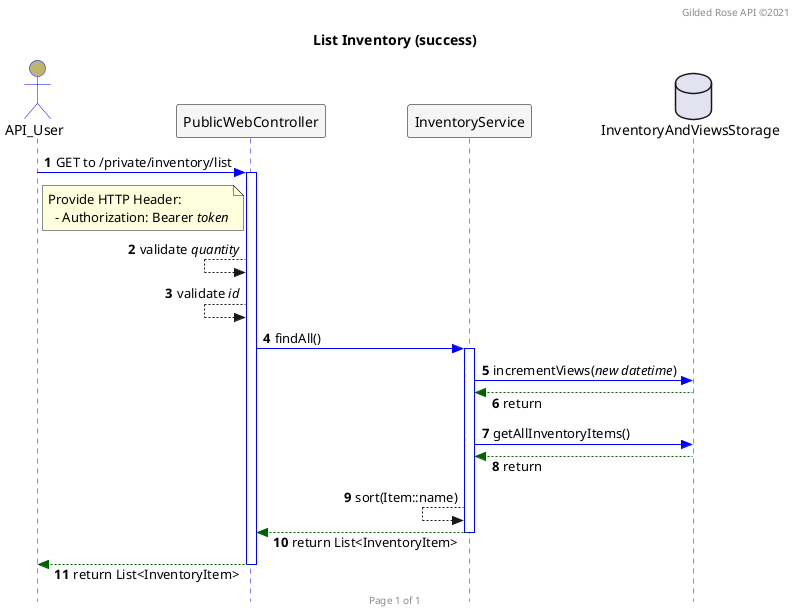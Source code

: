 @startuml

autonumber
header Gilded Rose API ©2021
footer Page 1 of 1
hide footbox

skinparam responseMessageBelowArrow true
skinparam sequence {
  ActorBackgroundColor DarkKhaki
  ActorBorderColor Blue
  DatabaseBackgroundColor Gray
  DatabaseBorderColor Black
  LifeLineBorderColor Blue
  ParticipantBackgroundColor WhiteSmoke
  ParticipantBorderColor Black
}
skinparam style strictuml

title List Inventory (success)

actor API_User
participant PublicWebController
participant InventoryService
database InventoryAndViewsStorage

API_User -[#0000FF]> PublicWebController : GET to /private/inventory/list
note right of API_User
 Provide HTTP Header:
   - Authorization: Bearer //token//
end note
activate PublicWebController
PublicWebController <-- PublicWebController : validate //quantity//
PublicWebController <-- PublicWebController : validate //id//
PublicWebController -[#0000FF]> InventoryService : findAll()
activate InventoryService
InventoryService -[#0000FF]> InventoryAndViewsStorage : incrementViews(//new datetime//)
InventoryService <[#DarkGreen]-- InventoryAndViewsStorage : return
InventoryService -[#0000FF]> InventoryAndViewsStorage : getAllInventoryItems()
InventoryService <[#DarkGreen]-- InventoryAndViewsStorage : return
InventoryService <-- InventoryService : sort(Item::name)
PublicWebController <[#DarkGreen]-- InventoryService : return List<InventoryItem>
deactivate InventoryService
API_User <[#DarkGreen]-- PublicWebController : return List<InventoryItem>
deactivate PublicWebController

@enduml
